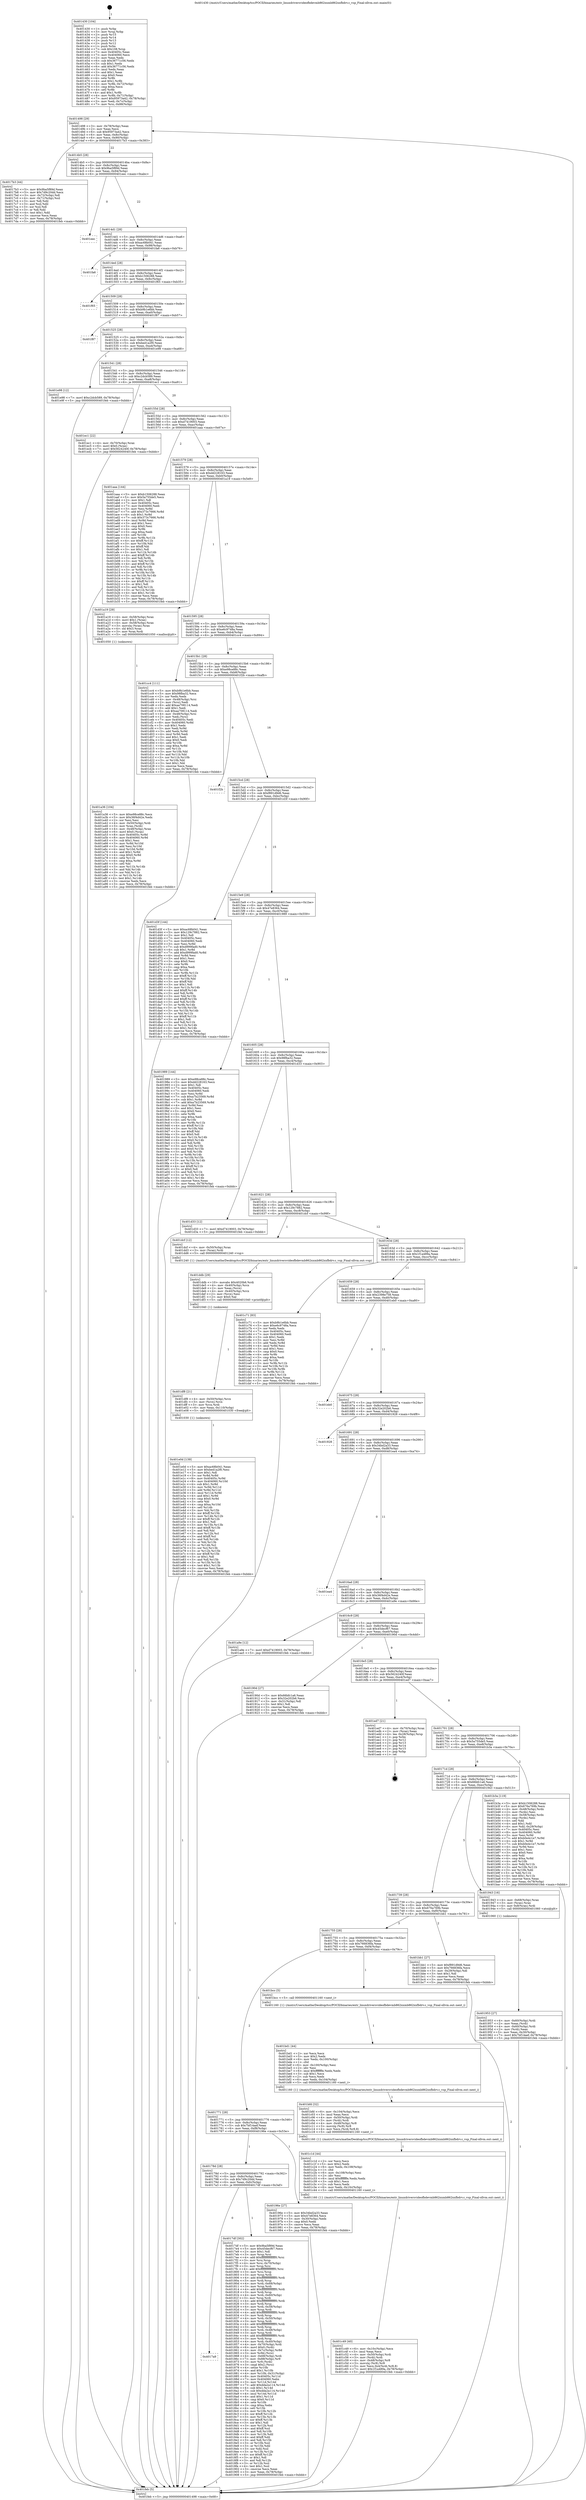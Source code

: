 digraph "0x401430" {
  label = "0x401430 (/mnt/c/Users/mathe/Desktop/tcc/POCII/binaries/extr_linuxdriversvideofbdevmb862xxmb862xxfbdrv.c_vsp_Final-ollvm.out::main(0))"
  labelloc = "t"
  node[shape=record]

  Entry [label="",width=0.3,height=0.3,shape=circle,fillcolor=black,style=filled]
  "0x401498" [label="{
     0x401498 [29]\l
     | [instrs]\l
     &nbsp;&nbsp;0x401498 \<+3\>: mov -0x78(%rbp),%eax\l
     &nbsp;&nbsp;0x40149b \<+2\>: mov %eax,%ecx\l
     &nbsp;&nbsp;0x40149d \<+6\>: sub $0x95973a42,%ecx\l
     &nbsp;&nbsp;0x4014a3 \<+6\>: mov %eax,-0x8c(%rbp)\l
     &nbsp;&nbsp;0x4014a9 \<+6\>: mov %ecx,-0x90(%rbp)\l
     &nbsp;&nbsp;0x4014af \<+6\>: je 00000000004017b3 \<main+0x383\>\l
  }"]
  "0x4017b3" [label="{
     0x4017b3 [44]\l
     | [instrs]\l
     &nbsp;&nbsp;0x4017b3 \<+5\>: mov $0x9ba5f89d,%eax\l
     &nbsp;&nbsp;0x4017b8 \<+5\>: mov $0x7d9c20dd,%ecx\l
     &nbsp;&nbsp;0x4017bd \<+3\>: mov -0x72(%rbp),%dl\l
     &nbsp;&nbsp;0x4017c0 \<+4\>: mov -0x71(%rbp),%sil\l
     &nbsp;&nbsp;0x4017c4 \<+3\>: mov %dl,%dil\l
     &nbsp;&nbsp;0x4017c7 \<+3\>: and %sil,%dil\l
     &nbsp;&nbsp;0x4017ca \<+3\>: xor %sil,%dl\l
     &nbsp;&nbsp;0x4017cd \<+3\>: or %dl,%dil\l
     &nbsp;&nbsp;0x4017d0 \<+4\>: test $0x1,%dil\l
     &nbsp;&nbsp;0x4017d4 \<+3\>: cmovne %ecx,%eax\l
     &nbsp;&nbsp;0x4017d7 \<+3\>: mov %eax,-0x78(%rbp)\l
     &nbsp;&nbsp;0x4017da \<+5\>: jmp 0000000000401feb \<main+0xbbb\>\l
  }"]
  "0x4014b5" [label="{
     0x4014b5 [28]\l
     | [instrs]\l
     &nbsp;&nbsp;0x4014b5 \<+5\>: jmp 00000000004014ba \<main+0x8a\>\l
     &nbsp;&nbsp;0x4014ba \<+6\>: mov -0x8c(%rbp),%eax\l
     &nbsp;&nbsp;0x4014c0 \<+5\>: sub $0x9ba5f89d,%eax\l
     &nbsp;&nbsp;0x4014c5 \<+6\>: mov %eax,-0x94(%rbp)\l
     &nbsp;&nbsp;0x4014cb \<+6\>: je 0000000000401eec \<main+0xabc\>\l
  }"]
  "0x401feb" [label="{
     0x401feb [5]\l
     | [instrs]\l
     &nbsp;&nbsp;0x401feb \<+5\>: jmp 0000000000401498 \<main+0x68\>\l
  }"]
  "0x401430" [label="{
     0x401430 [104]\l
     | [instrs]\l
     &nbsp;&nbsp;0x401430 \<+1\>: push %rbp\l
     &nbsp;&nbsp;0x401431 \<+3\>: mov %rsp,%rbp\l
     &nbsp;&nbsp;0x401434 \<+2\>: push %r15\l
     &nbsp;&nbsp;0x401436 \<+2\>: push %r14\l
     &nbsp;&nbsp;0x401438 \<+2\>: push %r13\l
     &nbsp;&nbsp;0x40143a \<+2\>: push %r12\l
     &nbsp;&nbsp;0x40143c \<+1\>: push %rbx\l
     &nbsp;&nbsp;0x40143d \<+7\>: sub $0x108,%rsp\l
     &nbsp;&nbsp;0x401444 \<+7\>: mov 0x40405c,%eax\l
     &nbsp;&nbsp;0x40144b \<+7\>: mov 0x404060,%ecx\l
     &nbsp;&nbsp;0x401452 \<+2\>: mov %eax,%edx\l
     &nbsp;&nbsp;0x401454 \<+6\>: sub $0x36771c56,%edx\l
     &nbsp;&nbsp;0x40145a \<+3\>: sub $0x1,%edx\l
     &nbsp;&nbsp;0x40145d \<+6\>: add $0x36771c56,%edx\l
     &nbsp;&nbsp;0x401463 \<+3\>: imul %edx,%eax\l
     &nbsp;&nbsp;0x401466 \<+3\>: and $0x1,%eax\l
     &nbsp;&nbsp;0x401469 \<+3\>: cmp $0x0,%eax\l
     &nbsp;&nbsp;0x40146c \<+4\>: sete %r8b\l
     &nbsp;&nbsp;0x401470 \<+4\>: and $0x1,%r8b\l
     &nbsp;&nbsp;0x401474 \<+4\>: mov %r8b,-0x72(%rbp)\l
     &nbsp;&nbsp;0x401478 \<+3\>: cmp $0xa,%ecx\l
     &nbsp;&nbsp;0x40147b \<+4\>: setl %r8b\l
     &nbsp;&nbsp;0x40147f \<+4\>: and $0x1,%r8b\l
     &nbsp;&nbsp;0x401483 \<+4\>: mov %r8b,-0x71(%rbp)\l
     &nbsp;&nbsp;0x401487 \<+7\>: movl $0x95973a42,-0x78(%rbp)\l
     &nbsp;&nbsp;0x40148e \<+3\>: mov %edi,-0x7c(%rbp)\l
     &nbsp;&nbsp;0x401491 \<+7\>: mov %rsi,-0x88(%rbp)\l
  }"]
  Exit [label="",width=0.3,height=0.3,shape=circle,fillcolor=black,style=filled,peripheries=2]
  "0x401eec" [label="{
     0x401eec\l
  }", style=dashed]
  "0x4014d1" [label="{
     0x4014d1 [28]\l
     | [instrs]\l
     &nbsp;&nbsp;0x4014d1 \<+5\>: jmp 00000000004014d6 \<main+0xa6\>\l
     &nbsp;&nbsp;0x4014d6 \<+6\>: mov -0x8c(%rbp),%eax\l
     &nbsp;&nbsp;0x4014dc \<+5\>: sub $0xac68b041,%eax\l
     &nbsp;&nbsp;0x4014e1 \<+6\>: mov %eax,-0x98(%rbp)\l
     &nbsp;&nbsp;0x4014e7 \<+6\>: je 0000000000401fa6 \<main+0xb76\>\l
  }"]
  "0x401e0d" [label="{
     0x401e0d [139]\l
     | [instrs]\l
     &nbsp;&nbsp;0x401e0d \<+5\>: mov $0xac68b041,%eax\l
     &nbsp;&nbsp;0x401e12 \<+5\>: mov $0xbed1a2f0,%esi\l
     &nbsp;&nbsp;0x401e17 \<+2\>: mov $0x1,%dl\l
     &nbsp;&nbsp;0x401e19 \<+3\>: xor %r8d,%r8d\l
     &nbsp;&nbsp;0x401e1c \<+8\>: mov 0x40405c,%r9d\l
     &nbsp;&nbsp;0x401e24 \<+8\>: mov 0x404060,%r10d\l
     &nbsp;&nbsp;0x401e2c \<+4\>: sub $0x1,%r8d\l
     &nbsp;&nbsp;0x401e30 \<+3\>: mov %r9d,%r11d\l
     &nbsp;&nbsp;0x401e33 \<+3\>: add %r8d,%r11d\l
     &nbsp;&nbsp;0x401e36 \<+4\>: imul %r11d,%r9d\l
     &nbsp;&nbsp;0x401e3a \<+4\>: and $0x1,%r9d\l
     &nbsp;&nbsp;0x401e3e \<+4\>: cmp $0x0,%r9d\l
     &nbsp;&nbsp;0x401e42 \<+3\>: sete %bl\l
     &nbsp;&nbsp;0x401e45 \<+4\>: cmp $0xa,%r10d\l
     &nbsp;&nbsp;0x401e49 \<+4\>: setl %r14b\l
     &nbsp;&nbsp;0x401e4d \<+3\>: mov %bl,%r15b\l
     &nbsp;&nbsp;0x401e50 \<+4\>: xor $0xff,%r15b\l
     &nbsp;&nbsp;0x401e54 \<+3\>: mov %r14b,%r12b\l
     &nbsp;&nbsp;0x401e57 \<+4\>: xor $0xff,%r12b\l
     &nbsp;&nbsp;0x401e5b \<+3\>: xor $0x1,%dl\l
     &nbsp;&nbsp;0x401e5e \<+3\>: mov %r15b,%r13b\l
     &nbsp;&nbsp;0x401e61 \<+4\>: and $0xff,%r13b\l
     &nbsp;&nbsp;0x401e65 \<+2\>: and %dl,%bl\l
     &nbsp;&nbsp;0x401e67 \<+3\>: mov %r12b,%cl\l
     &nbsp;&nbsp;0x401e6a \<+3\>: and $0xff,%cl\l
     &nbsp;&nbsp;0x401e6d \<+3\>: and %dl,%r14b\l
     &nbsp;&nbsp;0x401e70 \<+3\>: or %bl,%r13b\l
     &nbsp;&nbsp;0x401e73 \<+3\>: or %r14b,%cl\l
     &nbsp;&nbsp;0x401e76 \<+3\>: xor %cl,%r13b\l
     &nbsp;&nbsp;0x401e79 \<+3\>: or %r12b,%r15b\l
     &nbsp;&nbsp;0x401e7c \<+4\>: xor $0xff,%r15b\l
     &nbsp;&nbsp;0x401e80 \<+3\>: or $0x1,%dl\l
     &nbsp;&nbsp;0x401e83 \<+3\>: and %dl,%r15b\l
     &nbsp;&nbsp;0x401e86 \<+3\>: or %r15b,%r13b\l
     &nbsp;&nbsp;0x401e89 \<+4\>: test $0x1,%r13b\l
     &nbsp;&nbsp;0x401e8d \<+3\>: cmovne %esi,%eax\l
     &nbsp;&nbsp;0x401e90 \<+3\>: mov %eax,-0x78(%rbp)\l
     &nbsp;&nbsp;0x401e93 \<+5\>: jmp 0000000000401feb \<main+0xbbb\>\l
  }"]
  "0x401fa6" [label="{
     0x401fa6\l
  }", style=dashed]
  "0x4014ed" [label="{
     0x4014ed [28]\l
     | [instrs]\l
     &nbsp;&nbsp;0x4014ed \<+5\>: jmp 00000000004014f2 \<main+0xc2\>\l
     &nbsp;&nbsp;0x4014f2 \<+6\>: mov -0x8c(%rbp),%eax\l
     &nbsp;&nbsp;0x4014f8 \<+5\>: sub $0xb1506288,%eax\l
     &nbsp;&nbsp;0x4014fd \<+6\>: mov %eax,-0x9c(%rbp)\l
     &nbsp;&nbsp;0x401503 \<+6\>: je 0000000000401f65 \<main+0xb35\>\l
  }"]
  "0x401df8" [label="{
     0x401df8 [21]\l
     | [instrs]\l
     &nbsp;&nbsp;0x401df8 \<+4\>: mov -0x50(%rbp),%rcx\l
     &nbsp;&nbsp;0x401dfc \<+3\>: mov (%rcx),%rcx\l
     &nbsp;&nbsp;0x401dff \<+3\>: mov %rcx,%rdi\l
     &nbsp;&nbsp;0x401e02 \<+6\>: mov %eax,-0x110(%rbp)\l
     &nbsp;&nbsp;0x401e08 \<+5\>: call 0000000000401030 \<free@plt\>\l
     | [calls]\l
     &nbsp;&nbsp;0x401030 \{1\} (unknown)\l
  }"]
  "0x401f65" [label="{
     0x401f65\l
  }", style=dashed]
  "0x401509" [label="{
     0x401509 [28]\l
     | [instrs]\l
     &nbsp;&nbsp;0x401509 \<+5\>: jmp 000000000040150e \<main+0xde\>\l
     &nbsp;&nbsp;0x40150e \<+6\>: mov -0x8c(%rbp),%eax\l
     &nbsp;&nbsp;0x401514 \<+5\>: sub $0xb9b1e6bb,%eax\l
     &nbsp;&nbsp;0x401519 \<+6\>: mov %eax,-0xa0(%rbp)\l
     &nbsp;&nbsp;0x40151f \<+6\>: je 0000000000401f87 \<main+0xb57\>\l
  }"]
  "0x401ddb" [label="{
     0x401ddb [29]\l
     | [instrs]\l
     &nbsp;&nbsp;0x401ddb \<+10\>: movabs $0x4020b6,%rdi\l
     &nbsp;&nbsp;0x401de5 \<+4\>: mov -0x40(%rbp),%rcx\l
     &nbsp;&nbsp;0x401de9 \<+2\>: mov %eax,(%rcx)\l
     &nbsp;&nbsp;0x401deb \<+4\>: mov -0x40(%rbp),%rcx\l
     &nbsp;&nbsp;0x401def \<+2\>: mov (%rcx),%esi\l
     &nbsp;&nbsp;0x401df1 \<+2\>: mov $0x0,%al\l
     &nbsp;&nbsp;0x401df3 \<+5\>: call 0000000000401040 \<printf@plt\>\l
     | [calls]\l
     &nbsp;&nbsp;0x401040 \{1\} (unknown)\l
  }"]
  "0x401f87" [label="{
     0x401f87\l
  }", style=dashed]
  "0x401525" [label="{
     0x401525 [28]\l
     | [instrs]\l
     &nbsp;&nbsp;0x401525 \<+5\>: jmp 000000000040152a \<main+0xfa\>\l
     &nbsp;&nbsp;0x40152a \<+6\>: mov -0x8c(%rbp),%eax\l
     &nbsp;&nbsp;0x401530 \<+5\>: sub $0xbed1a2f0,%eax\l
     &nbsp;&nbsp;0x401535 \<+6\>: mov %eax,-0xa4(%rbp)\l
     &nbsp;&nbsp;0x40153b \<+6\>: je 0000000000401e98 \<main+0xa68\>\l
  }"]
  "0x401c49" [label="{
     0x401c49 [40]\l
     | [instrs]\l
     &nbsp;&nbsp;0x401c49 \<+6\>: mov -0x10c(%rbp),%ecx\l
     &nbsp;&nbsp;0x401c4f \<+3\>: imul %eax,%ecx\l
     &nbsp;&nbsp;0x401c52 \<+4\>: mov -0x50(%rbp),%rdi\l
     &nbsp;&nbsp;0x401c56 \<+3\>: mov (%rdi),%rdi\l
     &nbsp;&nbsp;0x401c59 \<+4\>: mov -0x48(%rbp),%r8\l
     &nbsp;&nbsp;0x401c5d \<+3\>: movslq (%r8),%r8\l
     &nbsp;&nbsp;0x401c60 \<+5\>: mov %ecx,0x4(%rdi,%r8,8)\l
     &nbsp;&nbsp;0x401c65 \<+7\>: movl $0x1f1a489a,-0x78(%rbp)\l
     &nbsp;&nbsp;0x401c6c \<+5\>: jmp 0000000000401feb \<main+0xbbb\>\l
  }"]
  "0x401e98" [label="{
     0x401e98 [12]\l
     | [instrs]\l
     &nbsp;&nbsp;0x401e98 \<+7\>: movl $0xc2dcb589,-0x78(%rbp)\l
     &nbsp;&nbsp;0x401e9f \<+5\>: jmp 0000000000401feb \<main+0xbbb\>\l
  }"]
  "0x401541" [label="{
     0x401541 [28]\l
     | [instrs]\l
     &nbsp;&nbsp;0x401541 \<+5\>: jmp 0000000000401546 \<main+0x116\>\l
     &nbsp;&nbsp;0x401546 \<+6\>: mov -0x8c(%rbp),%eax\l
     &nbsp;&nbsp;0x40154c \<+5\>: sub $0xc2dcb589,%eax\l
     &nbsp;&nbsp;0x401551 \<+6\>: mov %eax,-0xa8(%rbp)\l
     &nbsp;&nbsp;0x401557 \<+6\>: je 0000000000401ec1 \<main+0xa91\>\l
  }"]
  "0x401c1d" [label="{
     0x401c1d [44]\l
     | [instrs]\l
     &nbsp;&nbsp;0x401c1d \<+2\>: xor %ecx,%ecx\l
     &nbsp;&nbsp;0x401c1f \<+5\>: mov $0x2,%edx\l
     &nbsp;&nbsp;0x401c24 \<+6\>: mov %edx,-0x108(%rbp)\l
     &nbsp;&nbsp;0x401c2a \<+1\>: cltd\l
     &nbsp;&nbsp;0x401c2b \<+6\>: mov -0x108(%rbp),%esi\l
     &nbsp;&nbsp;0x401c31 \<+2\>: idiv %esi\l
     &nbsp;&nbsp;0x401c33 \<+6\>: imul $0xfffffffe,%edx,%edx\l
     &nbsp;&nbsp;0x401c39 \<+3\>: sub $0x1,%ecx\l
     &nbsp;&nbsp;0x401c3c \<+2\>: sub %ecx,%edx\l
     &nbsp;&nbsp;0x401c3e \<+6\>: mov %edx,-0x10c(%rbp)\l
     &nbsp;&nbsp;0x401c44 \<+5\>: call 0000000000401160 \<next_i\>\l
     | [calls]\l
     &nbsp;&nbsp;0x401160 \{1\} (/mnt/c/Users/mathe/Desktop/tcc/POCII/binaries/extr_linuxdriversvideofbdevmb862xxmb862xxfbdrv.c_vsp_Final-ollvm.out::next_i)\l
  }"]
  "0x401ec1" [label="{
     0x401ec1 [22]\l
     | [instrs]\l
     &nbsp;&nbsp;0x401ec1 \<+4\>: mov -0x70(%rbp),%rax\l
     &nbsp;&nbsp;0x401ec5 \<+6\>: movl $0x0,(%rax)\l
     &nbsp;&nbsp;0x401ecb \<+7\>: movl $0x5624240f,-0x78(%rbp)\l
     &nbsp;&nbsp;0x401ed2 \<+5\>: jmp 0000000000401feb \<main+0xbbb\>\l
  }"]
  "0x40155d" [label="{
     0x40155d [28]\l
     | [instrs]\l
     &nbsp;&nbsp;0x40155d \<+5\>: jmp 0000000000401562 \<main+0x132\>\l
     &nbsp;&nbsp;0x401562 \<+6\>: mov -0x8c(%rbp),%eax\l
     &nbsp;&nbsp;0x401568 \<+5\>: sub $0xd7419003,%eax\l
     &nbsp;&nbsp;0x40156d \<+6\>: mov %eax,-0xac(%rbp)\l
     &nbsp;&nbsp;0x401573 \<+6\>: je 0000000000401aaa \<main+0x67a\>\l
  }"]
  "0x401bfd" [label="{
     0x401bfd [32]\l
     | [instrs]\l
     &nbsp;&nbsp;0x401bfd \<+6\>: mov -0x104(%rbp),%ecx\l
     &nbsp;&nbsp;0x401c03 \<+3\>: imul %eax,%ecx\l
     &nbsp;&nbsp;0x401c06 \<+4\>: mov -0x50(%rbp),%rdi\l
     &nbsp;&nbsp;0x401c0a \<+3\>: mov (%rdi),%rdi\l
     &nbsp;&nbsp;0x401c0d \<+4\>: mov -0x48(%rbp),%r8\l
     &nbsp;&nbsp;0x401c11 \<+3\>: movslq (%r8),%r8\l
     &nbsp;&nbsp;0x401c14 \<+4\>: mov %ecx,(%rdi,%r8,8)\l
     &nbsp;&nbsp;0x401c18 \<+5\>: call 0000000000401160 \<next_i\>\l
     | [calls]\l
     &nbsp;&nbsp;0x401160 \{1\} (/mnt/c/Users/mathe/Desktop/tcc/POCII/binaries/extr_linuxdriversvideofbdevmb862xxmb862xxfbdrv.c_vsp_Final-ollvm.out::next_i)\l
  }"]
  "0x401aaa" [label="{
     0x401aaa [144]\l
     | [instrs]\l
     &nbsp;&nbsp;0x401aaa \<+5\>: mov $0xb1506288,%eax\l
     &nbsp;&nbsp;0x401aaf \<+5\>: mov $0x5a755de5,%ecx\l
     &nbsp;&nbsp;0x401ab4 \<+2\>: mov $0x1,%dl\l
     &nbsp;&nbsp;0x401ab6 \<+7\>: mov 0x40405c,%esi\l
     &nbsp;&nbsp;0x401abd \<+7\>: mov 0x404060,%edi\l
     &nbsp;&nbsp;0x401ac4 \<+3\>: mov %esi,%r8d\l
     &nbsp;&nbsp;0x401ac7 \<+7\>: add $0x373c7666,%r8d\l
     &nbsp;&nbsp;0x401ace \<+4\>: sub $0x1,%r8d\l
     &nbsp;&nbsp;0x401ad2 \<+7\>: sub $0x373c7666,%r8d\l
     &nbsp;&nbsp;0x401ad9 \<+4\>: imul %r8d,%esi\l
     &nbsp;&nbsp;0x401add \<+3\>: and $0x1,%esi\l
     &nbsp;&nbsp;0x401ae0 \<+3\>: cmp $0x0,%esi\l
     &nbsp;&nbsp;0x401ae3 \<+4\>: sete %r9b\l
     &nbsp;&nbsp;0x401ae7 \<+3\>: cmp $0xa,%edi\l
     &nbsp;&nbsp;0x401aea \<+4\>: setl %r10b\l
     &nbsp;&nbsp;0x401aee \<+3\>: mov %r9b,%r11b\l
     &nbsp;&nbsp;0x401af1 \<+4\>: xor $0xff,%r11b\l
     &nbsp;&nbsp;0x401af5 \<+3\>: mov %r10b,%bl\l
     &nbsp;&nbsp;0x401af8 \<+3\>: xor $0xff,%bl\l
     &nbsp;&nbsp;0x401afb \<+3\>: xor $0x1,%dl\l
     &nbsp;&nbsp;0x401afe \<+3\>: mov %r11b,%r14b\l
     &nbsp;&nbsp;0x401b01 \<+4\>: and $0xff,%r14b\l
     &nbsp;&nbsp;0x401b05 \<+3\>: and %dl,%r9b\l
     &nbsp;&nbsp;0x401b08 \<+3\>: mov %bl,%r15b\l
     &nbsp;&nbsp;0x401b0b \<+4\>: and $0xff,%r15b\l
     &nbsp;&nbsp;0x401b0f \<+3\>: and %dl,%r10b\l
     &nbsp;&nbsp;0x401b12 \<+3\>: or %r9b,%r14b\l
     &nbsp;&nbsp;0x401b15 \<+3\>: or %r10b,%r15b\l
     &nbsp;&nbsp;0x401b18 \<+3\>: xor %r15b,%r14b\l
     &nbsp;&nbsp;0x401b1b \<+3\>: or %bl,%r11b\l
     &nbsp;&nbsp;0x401b1e \<+4\>: xor $0xff,%r11b\l
     &nbsp;&nbsp;0x401b22 \<+3\>: or $0x1,%dl\l
     &nbsp;&nbsp;0x401b25 \<+3\>: and %dl,%r11b\l
     &nbsp;&nbsp;0x401b28 \<+3\>: or %r11b,%r14b\l
     &nbsp;&nbsp;0x401b2b \<+4\>: test $0x1,%r14b\l
     &nbsp;&nbsp;0x401b2f \<+3\>: cmovne %ecx,%eax\l
     &nbsp;&nbsp;0x401b32 \<+3\>: mov %eax,-0x78(%rbp)\l
     &nbsp;&nbsp;0x401b35 \<+5\>: jmp 0000000000401feb \<main+0xbbb\>\l
  }"]
  "0x401579" [label="{
     0x401579 [28]\l
     | [instrs]\l
     &nbsp;&nbsp;0x401579 \<+5\>: jmp 000000000040157e \<main+0x14e\>\l
     &nbsp;&nbsp;0x40157e \<+6\>: mov -0x8c(%rbp),%eax\l
     &nbsp;&nbsp;0x401584 \<+5\>: sub $0xdd228163,%eax\l
     &nbsp;&nbsp;0x401589 \<+6\>: mov %eax,-0xb0(%rbp)\l
     &nbsp;&nbsp;0x40158f \<+6\>: je 0000000000401a19 \<main+0x5e9\>\l
  }"]
  "0x401bd1" [label="{
     0x401bd1 [44]\l
     | [instrs]\l
     &nbsp;&nbsp;0x401bd1 \<+2\>: xor %ecx,%ecx\l
     &nbsp;&nbsp;0x401bd3 \<+5\>: mov $0x2,%edx\l
     &nbsp;&nbsp;0x401bd8 \<+6\>: mov %edx,-0x100(%rbp)\l
     &nbsp;&nbsp;0x401bde \<+1\>: cltd\l
     &nbsp;&nbsp;0x401bdf \<+6\>: mov -0x100(%rbp),%esi\l
     &nbsp;&nbsp;0x401be5 \<+2\>: idiv %esi\l
     &nbsp;&nbsp;0x401be7 \<+6\>: imul $0xfffffffe,%edx,%edx\l
     &nbsp;&nbsp;0x401bed \<+3\>: sub $0x1,%ecx\l
     &nbsp;&nbsp;0x401bf0 \<+2\>: sub %ecx,%edx\l
     &nbsp;&nbsp;0x401bf2 \<+6\>: mov %edx,-0x104(%rbp)\l
     &nbsp;&nbsp;0x401bf8 \<+5\>: call 0000000000401160 \<next_i\>\l
     | [calls]\l
     &nbsp;&nbsp;0x401160 \{1\} (/mnt/c/Users/mathe/Desktop/tcc/POCII/binaries/extr_linuxdriversvideofbdevmb862xxmb862xxfbdrv.c_vsp_Final-ollvm.out::next_i)\l
  }"]
  "0x401a19" [label="{
     0x401a19 [29]\l
     | [instrs]\l
     &nbsp;&nbsp;0x401a19 \<+4\>: mov -0x58(%rbp),%rax\l
     &nbsp;&nbsp;0x401a1d \<+6\>: movl $0x1,(%rax)\l
     &nbsp;&nbsp;0x401a23 \<+4\>: mov -0x58(%rbp),%rax\l
     &nbsp;&nbsp;0x401a27 \<+3\>: movslq (%rax),%rax\l
     &nbsp;&nbsp;0x401a2a \<+4\>: shl $0x3,%rax\l
     &nbsp;&nbsp;0x401a2e \<+3\>: mov %rax,%rdi\l
     &nbsp;&nbsp;0x401a31 \<+5\>: call 0000000000401050 \<malloc@plt\>\l
     | [calls]\l
     &nbsp;&nbsp;0x401050 \{1\} (unknown)\l
  }"]
  "0x401595" [label="{
     0x401595 [28]\l
     | [instrs]\l
     &nbsp;&nbsp;0x401595 \<+5\>: jmp 000000000040159a \<main+0x16a\>\l
     &nbsp;&nbsp;0x40159a \<+6\>: mov -0x8c(%rbp),%eax\l
     &nbsp;&nbsp;0x4015a0 \<+5\>: sub $0xe6c9748a,%eax\l
     &nbsp;&nbsp;0x4015a5 \<+6\>: mov %eax,-0xb4(%rbp)\l
     &nbsp;&nbsp;0x4015ab \<+6\>: je 0000000000401cc4 \<main+0x894\>\l
  }"]
  "0x401a36" [label="{
     0x401a36 [104]\l
     | [instrs]\l
     &nbsp;&nbsp;0x401a36 \<+5\>: mov $0xe98ce88c,%ecx\l
     &nbsp;&nbsp;0x401a3b \<+5\>: mov $0x36f4d42e,%edx\l
     &nbsp;&nbsp;0x401a40 \<+2\>: xor %esi,%esi\l
     &nbsp;&nbsp;0x401a42 \<+4\>: mov -0x50(%rbp),%rdi\l
     &nbsp;&nbsp;0x401a46 \<+3\>: mov %rax,(%rdi)\l
     &nbsp;&nbsp;0x401a49 \<+4\>: mov -0x48(%rbp),%rax\l
     &nbsp;&nbsp;0x401a4d \<+6\>: movl $0x0,(%rax)\l
     &nbsp;&nbsp;0x401a53 \<+8\>: mov 0x40405c,%r8d\l
     &nbsp;&nbsp;0x401a5b \<+8\>: mov 0x404060,%r9d\l
     &nbsp;&nbsp;0x401a63 \<+3\>: sub $0x1,%esi\l
     &nbsp;&nbsp;0x401a66 \<+3\>: mov %r8d,%r10d\l
     &nbsp;&nbsp;0x401a69 \<+3\>: add %esi,%r10d\l
     &nbsp;&nbsp;0x401a6c \<+4\>: imul %r10d,%r8d\l
     &nbsp;&nbsp;0x401a70 \<+4\>: and $0x1,%r8d\l
     &nbsp;&nbsp;0x401a74 \<+4\>: cmp $0x0,%r8d\l
     &nbsp;&nbsp;0x401a78 \<+4\>: sete %r11b\l
     &nbsp;&nbsp;0x401a7c \<+4\>: cmp $0xa,%r9d\l
     &nbsp;&nbsp;0x401a80 \<+3\>: setl %bl\l
     &nbsp;&nbsp;0x401a83 \<+3\>: mov %r11b,%r14b\l
     &nbsp;&nbsp;0x401a86 \<+3\>: and %bl,%r14b\l
     &nbsp;&nbsp;0x401a89 \<+3\>: xor %bl,%r11b\l
     &nbsp;&nbsp;0x401a8c \<+3\>: or %r11b,%r14b\l
     &nbsp;&nbsp;0x401a8f \<+4\>: test $0x1,%r14b\l
     &nbsp;&nbsp;0x401a93 \<+3\>: cmovne %edx,%ecx\l
     &nbsp;&nbsp;0x401a96 \<+3\>: mov %ecx,-0x78(%rbp)\l
     &nbsp;&nbsp;0x401a99 \<+5\>: jmp 0000000000401feb \<main+0xbbb\>\l
  }"]
  "0x401cc4" [label="{
     0x401cc4 [111]\l
     | [instrs]\l
     &nbsp;&nbsp;0x401cc4 \<+5\>: mov $0xb9b1e6bb,%eax\l
     &nbsp;&nbsp;0x401cc9 \<+5\>: mov $0x98fba32,%ecx\l
     &nbsp;&nbsp;0x401cce \<+2\>: xor %edx,%edx\l
     &nbsp;&nbsp;0x401cd0 \<+4\>: mov -0x48(%rbp),%rsi\l
     &nbsp;&nbsp;0x401cd4 \<+2\>: mov (%rsi),%edi\l
     &nbsp;&nbsp;0x401cd6 \<+6\>: add $0xaa708114,%edi\l
     &nbsp;&nbsp;0x401cdc \<+3\>: add $0x1,%edi\l
     &nbsp;&nbsp;0x401cdf \<+6\>: sub $0xaa708114,%edi\l
     &nbsp;&nbsp;0x401ce5 \<+4\>: mov -0x48(%rbp),%rsi\l
     &nbsp;&nbsp;0x401ce9 \<+2\>: mov %edi,(%rsi)\l
     &nbsp;&nbsp;0x401ceb \<+7\>: mov 0x40405c,%edi\l
     &nbsp;&nbsp;0x401cf2 \<+8\>: mov 0x404060,%r8d\l
     &nbsp;&nbsp;0x401cfa \<+3\>: sub $0x1,%edx\l
     &nbsp;&nbsp;0x401cfd \<+3\>: mov %edi,%r9d\l
     &nbsp;&nbsp;0x401d00 \<+3\>: add %edx,%r9d\l
     &nbsp;&nbsp;0x401d03 \<+4\>: imul %r9d,%edi\l
     &nbsp;&nbsp;0x401d07 \<+3\>: and $0x1,%edi\l
     &nbsp;&nbsp;0x401d0a \<+3\>: cmp $0x0,%edi\l
     &nbsp;&nbsp;0x401d0d \<+4\>: sete %r10b\l
     &nbsp;&nbsp;0x401d11 \<+4\>: cmp $0xa,%r8d\l
     &nbsp;&nbsp;0x401d15 \<+4\>: setl %r11b\l
     &nbsp;&nbsp;0x401d19 \<+3\>: mov %r10b,%bl\l
     &nbsp;&nbsp;0x401d1c \<+3\>: and %r11b,%bl\l
     &nbsp;&nbsp;0x401d1f \<+3\>: xor %r11b,%r10b\l
     &nbsp;&nbsp;0x401d22 \<+3\>: or %r10b,%bl\l
     &nbsp;&nbsp;0x401d25 \<+3\>: test $0x1,%bl\l
     &nbsp;&nbsp;0x401d28 \<+3\>: cmovne %ecx,%eax\l
     &nbsp;&nbsp;0x401d2b \<+3\>: mov %eax,-0x78(%rbp)\l
     &nbsp;&nbsp;0x401d2e \<+5\>: jmp 0000000000401feb \<main+0xbbb\>\l
  }"]
  "0x4015b1" [label="{
     0x4015b1 [28]\l
     | [instrs]\l
     &nbsp;&nbsp;0x4015b1 \<+5\>: jmp 00000000004015b6 \<main+0x186\>\l
     &nbsp;&nbsp;0x4015b6 \<+6\>: mov -0x8c(%rbp),%eax\l
     &nbsp;&nbsp;0x4015bc \<+5\>: sub $0xe98ce88c,%eax\l
     &nbsp;&nbsp;0x4015c1 \<+6\>: mov %eax,-0xb8(%rbp)\l
     &nbsp;&nbsp;0x4015c7 \<+6\>: je 0000000000401f2b \<main+0xafb\>\l
  }"]
  "0x401953" [label="{
     0x401953 [27]\l
     | [instrs]\l
     &nbsp;&nbsp;0x401953 \<+4\>: mov -0x60(%rbp),%rdi\l
     &nbsp;&nbsp;0x401957 \<+2\>: mov %eax,(%rdi)\l
     &nbsp;&nbsp;0x401959 \<+4\>: mov -0x60(%rbp),%rdi\l
     &nbsp;&nbsp;0x40195d \<+2\>: mov (%rdi),%eax\l
     &nbsp;&nbsp;0x40195f \<+3\>: mov %eax,-0x30(%rbp)\l
     &nbsp;&nbsp;0x401962 \<+7\>: movl $0x7bf14aef,-0x78(%rbp)\l
     &nbsp;&nbsp;0x401969 \<+5\>: jmp 0000000000401feb \<main+0xbbb\>\l
  }"]
  "0x401f2b" [label="{
     0x401f2b\l
  }", style=dashed]
  "0x4015cd" [label="{
     0x4015cd [28]\l
     | [instrs]\l
     &nbsp;&nbsp;0x4015cd \<+5\>: jmp 00000000004015d2 \<main+0x1a2\>\l
     &nbsp;&nbsp;0x4015d2 \<+6\>: mov -0x8c(%rbp),%eax\l
     &nbsp;&nbsp;0x4015d8 \<+5\>: sub $0xf891d9d6,%eax\l
     &nbsp;&nbsp;0x4015dd \<+6\>: mov %eax,-0xbc(%rbp)\l
     &nbsp;&nbsp;0x4015e3 \<+6\>: je 0000000000401d3f \<main+0x90f\>\l
  }"]
  "0x4017a9" [label="{
     0x4017a9\l
  }", style=dashed]
  "0x401d3f" [label="{
     0x401d3f [144]\l
     | [instrs]\l
     &nbsp;&nbsp;0x401d3f \<+5\>: mov $0xac68b041,%eax\l
     &nbsp;&nbsp;0x401d44 \<+5\>: mov $0x129c7882,%ecx\l
     &nbsp;&nbsp;0x401d49 \<+2\>: mov $0x1,%dl\l
     &nbsp;&nbsp;0x401d4b \<+7\>: mov 0x40405c,%esi\l
     &nbsp;&nbsp;0x401d52 \<+7\>: mov 0x404060,%edi\l
     &nbsp;&nbsp;0x401d59 \<+3\>: mov %esi,%r8d\l
     &nbsp;&nbsp;0x401d5c \<+7\>: sub $0xd999fad0,%r8d\l
     &nbsp;&nbsp;0x401d63 \<+4\>: sub $0x1,%r8d\l
     &nbsp;&nbsp;0x401d67 \<+7\>: add $0xd999fad0,%r8d\l
     &nbsp;&nbsp;0x401d6e \<+4\>: imul %r8d,%esi\l
     &nbsp;&nbsp;0x401d72 \<+3\>: and $0x1,%esi\l
     &nbsp;&nbsp;0x401d75 \<+3\>: cmp $0x0,%esi\l
     &nbsp;&nbsp;0x401d78 \<+4\>: sete %r9b\l
     &nbsp;&nbsp;0x401d7c \<+3\>: cmp $0xa,%edi\l
     &nbsp;&nbsp;0x401d7f \<+4\>: setl %r10b\l
     &nbsp;&nbsp;0x401d83 \<+3\>: mov %r9b,%r11b\l
     &nbsp;&nbsp;0x401d86 \<+4\>: xor $0xff,%r11b\l
     &nbsp;&nbsp;0x401d8a \<+3\>: mov %r10b,%bl\l
     &nbsp;&nbsp;0x401d8d \<+3\>: xor $0xff,%bl\l
     &nbsp;&nbsp;0x401d90 \<+3\>: xor $0x1,%dl\l
     &nbsp;&nbsp;0x401d93 \<+3\>: mov %r11b,%r14b\l
     &nbsp;&nbsp;0x401d96 \<+4\>: and $0xff,%r14b\l
     &nbsp;&nbsp;0x401d9a \<+3\>: and %dl,%r9b\l
     &nbsp;&nbsp;0x401d9d \<+3\>: mov %bl,%r15b\l
     &nbsp;&nbsp;0x401da0 \<+4\>: and $0xff,%r15b\l
     &nbsp;&nbsp;0x401da4 \<+3\>: and %dl,%r10b\l
     &nbsp;&nbsp;0x401da7 \<+3\>: or %r9b,%r14b\l
     &nbsp;&nbsp;0x401daa \<+3\>: or %r10b,%r15b\l
     &nbsp;&nbsp;0x401dad \<+3\>: xor %r15b,%r14b\l
     &nbsp;&nbsp;0x401db0 \<+3\>: or %bl,%r11b\l
     &nbsp;&nbsp;0x401db3 \<+4\>: xor $0xff,%r11b\l
     &nbsp;&nbsp;0x401db7 \<+3\>: or $0x1,%dl\l
     &nbsp;&nbsp;0x401dba \<+3\>: and %dl,%r11b\l
     &nbsp;&nbsp;0x401dbd \<+3\>: or %r11b,%r14b\l
     &nbsp;&nbsp;0x401dc0 \<+4\>: test $0x1,%r14b\l
     &nbsp;&nbsp;0x401dc4 \<+3\>: cmovne %ecx,%eax\l
     &nbsp;&nbsp;0x401dc7 \<+3\>: mov %eax,-0x78(%rbp)\l
     &nbsp;&nbsp;0x401dca \<+5\>: jmp 0000000000401feb \<main+0xbbb\>\l
  }"]
  "0x4015e9" [label="{
     0x4015e9 [28]\l
     | [instrs]\l
     &nbsp;&nbsp;0x4015e9 \<+5\>: jmp 00000000004015ee \<main+0x1be\>\l
     &nbsp;&nbsp;0x4015ee \<+6\>: mov -0x8c(%rbp),%eax\l
     &nbsp;&nbsp;0x4015f4 \<+5\>: sub $0x47e8364,%eax\l
     &nbsp;&nbsp;0x4015f9 \<+6\>: mov %eax,-0xc0(%rbp)\l
     &nbsp;&nbsp;0x4015ff \<+6\>: je 0000000000401989 \<main+0x559\>\l
  }"]
  "0x4017df" [label="{
     0x4017df [302]\l
     | [instrs]\l
     &nbsp;&nbsp;0x4017df \<+5\>: mov $0x9ba5f89d,%eax\l
     &nbsp;&nbsp;0x4017e4 \<+5\>: mov $0x45decf67,%ecx\l
     &nbsp;&nbsp;0x4017e9 \<+2\>: mov $0x1,%dl\l
     &nbsp;&nbsp;0x4017eb \<+3\>: mov %rsp,%rsi\l
     &nbsp;&nbsp;0x4017ee \<+4\>: add $0xfffffffffffffff0,%rsi\l
     &nbsp;&nbsp;0x4017f2 \<+3\>: mov %rsi,%rsp\l
     &nbsp;&nbsp;0x4017f5 \<+4\>: mov %rsi,-0x70(%rbp)\l
     &nbsp;&nbsp;0x4017f9 \<+3\>: mov %rsp,%rsi\l
     &nbsp;&nbsp;0x4017fc \<+4\>: add $0xfffffffffffffff0,%rsi\l
     &nbsp;&nbsp;0x401800 \<+3\>: mov %rsi,%rsp\l
     &nbsp;&nbsp;0x401803 \<+3\>: mov %rsp,%rdi\l
     &nbsp;&nbsp;0x401806 \<+4\>: add $0xfffffffffffffff0,%rdi\l
     &nbsp;&nbsp;0x40180a \<+3\>: mov %rdi,%rsp\l
     &nbsp;&nbsp;0x40180d \<+4\>: mov %rdi,-0x68(%rbp)\l
     &nbsp;&nbsp;0x401811 \<+3\>: mov %rsp,%rdi\l
     &nbsp;&nbsp;0x401814 \<+4\>: add $0xfffffffffffffff0,%rdi\l
     &nbsp;&nbsp;0x401818 \<+3\>: mov %rdi,%rsp\l
     &nbsp;&nbsp;0x40181b \<+4\>: mov %rdi,-0x60(%rbp)\l
     &nbsp;&nbsp;0x40181f \<+3\>: mov %rsp,%rdi\l
     &nbsp;&nbsp;0x401822 \<+4\>: add $0xfffffffffffffff0,%rdi\l
     &nbsp;&nbsp;0x401826 \<+3\>: mov %rdi,%rsp\l
     &nbsp;&nbsp;0x401829 \<+4\>: mov %rdi,-0x58(%rbp)\l
     &nbsp;&nbsp;0x40182d \<+3\>: mov %rsp,%rdi\l
     &nbsp;&nbsp;0x401830 \<+4\>: add $0xfffffffffffffff0,%rdi\l
     &nbsp;&nbsp;0x401834 \<+3\>: mov %rdi,%rsp\l
     &nbsp;&nbsp;0x401837 \<+4\>: mov %rdi,-0x50(%rbp)\l
     &nbsp;&nbsp;0x40183b \<+3\>: mov %rsp,%rdi\l
     &nbsp;&nbsp;0x40183e \<+4\>: add $0xfffffffffffffff0,%rdi\l
     &nbsp;&nbsp;0x401842 \<+3\>: mov %rdi,%rsp\l
     &nbsp;&nbsp;0x401845 \<+4\>: mov %rdi,-0x48(%rbp)\l
     &nbsp;&nbsp;0x401849 \<+3\>: mov %rsp,%rdi\l
     &nbsp;&nbsp;0x40184c \<+4\>: add $0xfffffffffffffff0,%rdi\l
     &nbsp;&nbsp;0x401850 \<+3\>: mov %rdi,%rsp\l
     &nbsp;&nbsp;0x401853 \<+4\>: mov %rdi,-0x40(%rbp)\l
     &nbsp;&nbsp;0x401857 \<+4\>: mov -0x70(%rbp),%rdi\l
     &nbsp;&nbsp;0x40185b \<+6\>: movl $0x0,(%rdi)\l
     &nbsp;&nbsp;0x401861 \<+4\>: mov -0x7c(%rbp),%r8d\l
     &nbsp;&nbsp;0x401865 \<+3\>: mov %r8d,(%rsi)\l
     &nbsp;&nbsp;0x401868 \<+4\>: mov -0x68(%rbp),%rdi\l
     &nbsp;&nbsp;0x40186c \<+7\>: mov -0x88(%rbp),%r9\l
     &nbsp;&nbsp;0x401873 \<+3\>: mov %r9,(%rdi)\l
     &nbsp;&nbsp;0x401876 \<+3\>: cmpl $0x2,(%rsi)\l
     &nbsp;&nbsp;0x401879 \<+4\>: setne %r10b\l
     &nbsp;&nbsp;0x40187d \<+4\>: and $0x1,%r10b\l
     &nbsp;&nbsp;0x401881 \<+4\>: mov %r10b,-0x31(%rbp)\l
     &nbsp;&nbsp;0x401885 \<+8\>: mov 0x40405c,%r11d\l
     &nbsp;&nbsp;0x40188d \<+7\>: mov 0x404060,%ebx\l
     &nbsp;&nbsp;0x401894 \<+3\>: mov %r11d,%r14d\l
     &nbsp;&nbsp;0x401897 \<+7\>: add $0xdda2a114,%r14d\l
     &nbsp;&nbsp;0x40189e \<+4\>: sub $0x1,%r14d\l
     &nbsp;&nbsp;0x4018a2 \<+7\>: sub $0xdda2a114,%r14d\l
     &nbsp;&nbsp;0x4018a9 \<+4\>: imul %r14d,%r11d\l
     &nbsp;&nbsp;0x4018ad \<+4\>: and $0x1,%r11d\l
     &nbsp;&nbsp;0x4018b1 \<+4\>: cmp $0x0,%r11d\l
     &nbsp;&nbsp;0x4018b5 \<+4\>: sete %r10b\l
     &nbsp;&nbsp;0x4018b9 \<+3\>: cmp $0xa,%ebx\l
     &nbsp;&nbsp;0x4018bc \<+4\>: setl %r15b\l
     &nbsp;&nbsp;0x4018c0 \<+3\>: mov %r10b,%r12b\l
     &nbsp;&nbsp;0x4018c3 \<+4\>: xor $0xff,%r12b\l
     &nbsp;&nbsp;0x4018c7 \<+3\>: mov %r15b,%r13b\l
     &nbsp;&nbsp;0x4018ca \<+4\>: xor $0xff,%r13b\l
     &nbsp;&nbsp;0x4018ce \<+3\>: xor $0x1,%dl\l
     &nbsp;&nbsp;0x4018d1 \<+3\>: mov %r12b,%sil\l
     &nbsp;&nbsp;0x4018d4 \<+4\>: and $0xff,%sil\l
     &nbsp;&nbsp;0x4018d8 \<+3\>: and %dl,%r10b\l
     &nbsp;&nbsp;0x4018db \<+3\>: mov %r13b,%dil\l
     &nbsp;&nbsp;0x4018de \<+4\>: and $0xff,%dil\l
     &nbsp;&nbsp;0x4018e2 \<+3\>: and %dl,%r15b\l
     &nbsp;&nbsp;0x4018e5 \<+3\>: or %r10b,%sil\l
     &nbsp;&nbsp;0x4018e8 \<+3\>: or %r15b,%dil\l
     &nbsp;&nbsp;0x4018eb \<+3\>: xor %dil,%sil\l
     &nbsp;&nbsp;0x4018ee \<+3\>: or %r13b,%r12b\l
     &nbsp;&nbsp;0x4018f1 \<+4\>: xor $0xff,%r12b\l
     &nbsp;&nbsp;0x4018f5 \<+3\>: or $0x1,%dl\l
     &nbsp;&nbsp;0x4018f8 \<+3\>: and %dl,%r12b\l
     &nbsp;&nbsp;0x4018fb \<+3\>: or %r12b,%sil\l
     &nbsp;&nbsp;0x4018fe \<+4\>: test $0x1,%sil\l
     &nbsp;&nbsp;0x401902 \<+3\>: cmovne %ecx,%eax\l
     &nbsp;&nbsp;0x401905 \<+3\>: mov %eax,-0x78(%rbp)\l
     &nbsp;&nbsp;0x401908 \<+5\>: jmp 0000000000401feb \<main+0xbbb\>\l
  }"]
  "0x401989" [label="{
     0x401989 [144]\l
     | [instrs]\l
     &nbsp;&nbsp;0x401989 \<+5\>: mov $0xe98ce88c,%eax\l
     &nbsp;&nbsp;0x40198e \<+5\>: mov $0xdd228163,%ecx\l
     &nbsp;&nbsp;0x401993 \<+2\>: mov $0x1,%dl\l
     &nbsp;&nbsp;0x401995 \<+7\>: mov 0x40405c,%esi\l
     &nbsp;&nbsp;0x40199c \<+7\>: mov 0x404060,%edi\l
     &nbsp;&nbsp;0x4019a3 \<+3\>: mov %esi,%r8d\l
     &nbsp;&nbsp;0x4019a6 \<+7\>: sub $0xa7b23569,%r8d\l
     &nbsp;&nbsp;0x4019ad \<+4\>: sub $0x1,%r8d\l
     &nbsp;&nbsp;0x4019b1 \<+7\>: add $0xa7b23569,%r8d\l
     &nbsp;&nbsp;0x4019b8 \<+4\>: imul %r8d,%esi\l
     &nbsp;&nbsp;0x4019bc \<+3\>: and $0x1,%esi\l
     &nbsp;&nbsp;0x4019bf \<+3\>: cmp $0x0,%esi\l
     &nbsp;&nbsp;0x4019c2 \<+4\>: sete %r9b\l
     &nbsp;&nbsp;0x4019c6 \<+3\>: cmp $0xa,%edi\l
     &nbsp;&nbsp;0x4019c9 \<+4\>: setl %r10b\l
     &nbsp;&nbsp;0x4019cd \<+3\>: mov %r9b,%r11b\l
     &nbsp;&nbsp;0x4019d0 \<+4\>: xor $0xff,%r11b\l
     &nbsp;&nbsp;0x4019d4 \<+3\>: mov %r10b,%bl\l
     &nbsp;&nbsp;0x4019d7 \<+3\>: xor $0xff,%bl\l
     &nbsp;&nbsp;0x4019da \<+3\>: xor $0x0,%dl\l
     &nbsp;&nbsp;0x4019dd \<+3\>: mov %r11b,%r14b\l
     &nbsp;&nbsp;0x4019e0 \<+4\>: and $0x0,%r14b\l
     &nbsp;&nbsp;0x4019e4 \<+3\>: and %dl,%r9b\l
     &nbsp;&nbsp;0x4019e7 \<+3\>: mov %bl,%r15b\l
     &nbsp;&nbsp;0x4019ea \<+4\>: and $0x0,%r15b\l
     &nbsp;&nbsp;0x4019ee \<+3\>: and %dl,%r10b\l
     &nbsp;&nbsp;0x4019f1 \<+3\>: or %r9b,%r14b\l
     &nbsp;&nbsp;0x4019f4 \<+3\>: or %r10b,%r15b\l
     &nbsp;&nbsp;0x4019f7 \<+3\>: xor %r15b,%r14b\l
     &nbsp;&nbsp;0x4019fa \<+3\>: or %bl,%r11b\l
     &nbsp;&nbsp;0x4019fd \<+4\>: xor $0xff,%r11b\l
     &nbsp;&nbsp;0x401a01 \<+3\>: or $0x0,%dl\l
     &nbsp;&nbsp;0x401a04 \<+3\>: and %dl,%r11b\l
     &nbsp;&nbsp;0x401a07 \<+3\>: or %r11b,%r14b\l
     &nbsp;&nbsp;0x401a0a \<+4\>: test $0x1,%r14b\l
     &nbsp;&nbsp;0x401a0e \<+3\>: cmovne %ecx,%eax\l
     &nbsp;&nbsp;0x401a11 \<+3\>: mov %eax,-0x78(%rbp)\l
     &nbsp;&nbsp;0x401a14 \<+5\>: jmp 0000000000401feb \<main+0xbbb\>\l
  }"]
  "0x401605" [label="{
     0x401605 [28]\l
     | [instrs]\l
     &nbsp;&nbsp;0x401605 \<+5\>: jmp 000000000040160a \<main+0x1da\>\l
     &nbsp;&nbsp;0x40160a \<+6\>: mov -0x8c(%rbp),%eax\l
     &nbsp;&nbsp;0x401610 \<+5\>: sub $0x98fba32,%eax\l
     &nbsp;&nbsp;0x401615 \<+6\>: mov %eax,-0xc4(%rbp)\l
     &nbsp;&nbsp;0x40161b \<+6\>: je 0000000000401d33 \<main+0x903\>\l
  }"]
  "0x40178d" [label="{
     0x40178d [28]\l
     | [instrs]\l
     &nbsp;&nbsp;0x40178d \<+5\>: jmp 0000000000401792 \<main+0x362\>\l
     &nbsp;&nbsp;0x401792 \<+6\>: mov -0x8c(%rbp),%eax\l
     &nbsp;&nbsp;0x401798 \<+5\>: sub $0x7d9c20dd,%eax\l
     &nbsp;&nbsp;0x40179d \<+6\>: mov %eax,-0xfc(%rbp)\l
     &nbsp;&nbsp;0x4017a3 \<+6\>: je 00000000004017df \<main+0x3af\>\l
  }"]
  "0x401d33" [label="{
     0x401d33 [12]\l
     | [instrs]\l
     &nbsp;&nbsp;0x401d33 \<+7\>: movl $0xd7419003,-0x78(%rbp)\l
     &nbsp;&nbsp;0x401d3a \<+5\>: jmp 0000000000401feb \<main+0xbbb\>\l
  }"]
  "0x401621" [label="{
     0x401621 [28]\l
     | [instrs]\l
     &nbsp;&nbsp;0x401621 \<+5\>: jmp 0000000000401626 \<main+0x1f6\>\l
     &nbsp;&nbsp;0x401626 \<+6\>: mov -0x8c(%rbp),%eax\l
     &nbsp;&nbsp;0x40162c \<+5\>: sub $0x129c7882,%eax\l
     &nbsp;&nbsp;0x401631 \<+6\>: mov %eax,-0xc8(%rbp)\l
     &nbsp;&nbsp;0x401637 \<+6\>: je 0000000000401dcf \<main+0x99f\>\l
  }"]
  "0x40196e" [label="{
     0x40196e [27]\l
     | [instrs]\l
     &nbsp;&nbsp;0x40196e \<+5\>: mov $0x34bd2a33,%eax\l
     &nbsp;&nbsp;0x401973 \<+5\>: mov $0x47e8364,%ecx\l
     &nbsp;&nbsp;0x401978 \<+3\>: mov -0x30(%rbp),%edx\l
     &nbsp;&nbsp;0x40197b \<+3\>: cmp $0x0,%edx\l
     &nbsp;&nbsp;0x40197e \<+3\>: cmove %ecx,%eax\l
     &nbsp;&nbsp;0x401981 \<+3\>: mov %eax,-0x78(%rbp)\l
     &nbsp;&nbsp;0x401984 \<+5\>: jmp 0000000000401feb \<main+0xbbb\>\l
  }"]
  "0x401dcf" [label="{
     0x401dcf [12]\l
     | [instrs]\l
     &nbsp;&nbsp;0x401dcf \<+4\>: mov -0x50(%rbp),%rax\l
     &nbsp;&nbsp;0x401dd3 \<+3\>: mov (%rax),%rdi\l
     &nbsp;&nbsp;0x401dd6 \<+5\>: call 0000000000401240 \<vsp\>\l
     | [calls]\l
     &nbsp;&nbsp;0x401240 \{1\} (/mnt/c/Users/mathe/Desktop/tcc/POCII/binaries/extr_linuxdriversvideofbdevmb862xxmb862xxfbdrv.c_vsp_Final-ollvm.out::vsp)\l
  }"]
  "0x40163d" [label="{
     0x40163d [28]\l
     | [instrs]\l
     &nbsp;&nbsp;0x40163d \<+5\>: jmp 0000000000401642 \<main+0x212\>\l
     &nbsp;&nbsp;0x401642 \<+6\>: mov -0x8c(%rbp),%eax\l
     &nbsp;&nbsp;0x401648 \<+5\>: sub $0x1f1a489a,%eax\l
     &nbsp;&nbsp;0x40164d \<+6\>: mov %eax,-0xcc(%rbp)\l
     &nbsp;&nbsp;0x401653 \<+6\>: je 0000000000401c71 \<main+0x841\>\l
  }"]
  "0x401771" [label="{
     0x401771 [28]\l
     | [instrs]\l
     &nbsp;&nbsp;0x401771 \<+5\>: jmp 0000000000401776 \<main+0x346\>\l
     &nbsp;&nbsp;0x401776 \<+6\>: mov -0x8c(%rbp),%eax\l
     &nbsp;&nbsp;0x40177c \<+5\>: sub $0x7bf14aef,%eax\l
     &nbsp;&nbsp;0x401781 \<+6\>: mov %eax,-0xf8(%rbp)\l
     &nbsp;&nbsp;0x401787 \<+6\>: je 000000000040196e \<main+0x53e\>\l
  }"]
  "0x401c71" [label="{
     0x401c71 [83]\l
     | [instrs]\l
     &nbsp;&nbsp;0x401c71 \<+5\>: mov $0xb9b1e6bb,%eax\l
     &nbsp;&nbsp;0x401c76 \<+5\>: mov $0xe6c9748a,%ecx\l
     &nbsp;&nbsp;0x401c7b \<+2\>: xor %edx,%edx\l
     &nbsp;&nbsp;0x401c7d \<+7\>: mov 0x40405c,%esi\l
     &nbsp;&nbsp;0x401c84 \<+7\>: mov 0x404060,%edi\l
     &nbsp;&nbsp;0x401c8b \<+3\>: sub $0x1,%edx\l
     &nbsp;&nbsp;0x401c8e \<+3\>: mov %esi,%r8d\l
     &nbsp;&nbsp;0x401c91 \<+3\>: add %edx,%r8d\l
     &nbsp;&nbsp;0x401c94 \<+4\>: imul %r8d,%esi\l
     &nbsp;&nbsp;0x401c98 \<+3\>: and $0x1,%esi\l
     &nbsp;&nbsp;0x401c9b \<+3\>: cmp $0x0,%esi\l
     &nbsp;&nbsp;0x401c9e \<+4\>: sete %r9b\l
     &nbsp;&nbsp;0x401ca2 \<+3\>: cmp $0xa,%edi\l
     &nbsp;&nbsp;0x401ca5 \<+4\>: setl %r10b\l
     &nbsp;&nbsp;0x401ca9 \<+3\>: mov %r9b,%r11b\l
     &nbsp;&nbsp;0x401cac \<+3\>: and %r10b,%r11b\l
     &nbsp;&nbsp;0x401caf \<+3\>: xor %r10b,%r9b\l
     &nbsp;&nbsp;0x401cb2 \<+3\>: or %r9b,%r11b\l
     &nbsp;&nbsp;0x401cb5 \<+4\>: test $0x1,%r11b\l
     &nbsp;&nbsp;0x401cb9 \<+3\>: cmovne %ecx,%eax\l
     &nbsp;&nbsp;0x401cbc \<+3\>: mov %eax,-0x78(%rbp)\l
     &nbsp;&nbsp;0x401cbf \<+5\>: jmp 0000000000401feb \<main+0xbbb\>\l
  }"]
  "0x401659" [label="{
     0x401659 [28]\l
     | [instrs]\l
     &nbsp;&nbsp;0x401659 \<+5\>: jmp 000000000040165e \<main+0x22e\>\l
     &nbsp;&nbsp;0x40165e \<+6\>: mov -0x8c(%rbp),%eax\l
     &nbsp;&nbsp;0x401664 \<+5\>: sub $0x2398e758,%eax\l
     &nbsp;&nbsp;0x401669 \<+6\>: mov %eax,-0xd0(%rbp)\l
     &nbsp;&nbsp;0x40166f \<+6\>: je 0000000000401eb0 \<main+0xa80\>\l
  }"]
  "0x401bcc" [label="{
     0x401bcc [5]\l
     | [instrs]\l
     &nbsp;&nbsp;0x401bcc \<+5\>: call 0000000000401160 \<next_i\>\l
     | [calls]\l
     &nbsp;&nbsp;0x401160 \{1\} (/mnt/c/Users/mathe/Desktop/tcc/POCII/binaries/extr_linuxdriversvideofbdevmb862xxmb862xxfbdrv.c_vsp_Final-ollvm.out::next_i)\l
  }"]
  "0x401eb0" [label="{
     0x401eb0\l
  }", style=dashed]
  "0x401675" [label="{
     0x401675 [28]\l
     | [instrs]\l
     &nbsp;&nbsp;0x401675 \<+5\>: jmp 000000000040167a \<main+0x24a\>\l
     &nbsp;&nbsp;0x40167a \<+6\>: mov -0x8c(%rbp),%eax\l
     &nbsp;&nbsp;0x401680 \<+5\>: sub $0x32e202b6,%eax\l
     &nbsp;&nbsp;0x401685 \<+6\>: mov %eax,-0xd4(%rbp)\l
     &nbsp;&nbsp;0x40168b \<+6\>: je 0000000000401928 \<main+0x4f8\>\l
  }"]
  "0x401755" [label="{
     0x401755 [28]\l
     | [instrs]\l
     &nbsp;&nbsp;0x401755 \<+5\>: jmp 000000000040175a \<main+0x32a\>\l
     &nbsp;&nbsp;0x40175a \<+6\>: mov -0x8c(%rbp),%eax\l
     &nbsp;&nbsp;0x401760 \<+5\>: sub $0x766836fa,%eax\l
     &nbsp;&nbsp;0x401765 \<+6\>: mov %eax,-0xf4(%rbp)\l
     &nbsp;&nbsp;0x40176b \<+6\>: je 0000000000401bcc \<main+0x79c\>\l
  }"]
  "0x401928" [label="{
     0x401928\l
  }", style=dashed]
  "0x401691" [label="{
     0x401691 [28]\l
     | [instrs]\l
     &nbsp;&nbsp;0x401691 \<+5\>: jmp 0000000000401696 \<main+0x266\>\l
     &nbsp;&nbsp;0x401696 \<+6\>: mov -0x8c(%rbp),%eax\l
     &nbsp;&nbsp;0x40169c \<+5\>: sub $0x34bd2a33,%eax\l
     &nbsp;&nbsp;0x4016a1 \<+6\>: mov %eax,-0xd8(%rbp)\l
     &nbsp;&nbsp;0x4016a7 \<+6\>: je 0000000000401ea4 \<main+0xa74\>\l
  }"]
  "0x401bb1" [label="{
     0x401bb1 [27]\l
     | [instrs]\l
     &nbsp;&nbsp;0x401bb1 \<+5\>: mov $0xf891d9d6,%eax\l
     &nbsp;&nbsp;0x401bb6 \<+5\>: mov $0x766836fa,%ecx\l
     &nbsp;&nbsp;0x401bbb \<+3\>: mov -0x29(%rbp),%dl\l
     &nbsp;&nbsp;0x401bbe \<+3\>: test $0x1,%dl\l
     &nbsp;&nbsp;0x401bc1 \<+3\>: cmovne %ecx,%eax\l
     &nbsp;&nbsp;0x401bc4 \<+3\>: mov %eax,-0x78(%rbp)\l
     &nbsp;&nbsp;0x401bc7 \<+5\>: jmp 0000000000401feb \<main+0xbbb\>\l
  }"]
  "0x401ea4" [label="{
     0x401ea4\l
  }", style=dashed]
  "0x4016ad" [label="{
     0x4016ad [28]\l
     | [instrs]\l
     &nbsp;&nbsp;0x4016ad \<+5\>: jmp 00000000004016b2 \<main+0x282\>\l
     &nbsp;&nbsp;0x4016b2 \<+6\>: mov -0x8c(%rbp),%eax\l
     &nbsp;&nbsp;0x4016b8 \<+5\>: sub $0x36f4d42e,%eax\l
     &nbsp;&nbsp;0x4016bd \<+6\>: mov %eax,-0xdc(%rbp)\l
     &nbsp;&nbsp;0x4016c3 \<+6\>: je 0000000000401a9e \<main+0x66e\>\l
  }"]
  "0x401739" [label="{
     0x401739 [28]\l
     | [instrs]\l
     &nbsp;&nbsp;0x401739 \<+5\>: jmp 000000000040173e \<main+0x30e\>\l
     &nbsp;&nbsp;0x40173e \<+6\>: mov -0x8c(%rbp),%eax\l
     &nbsp;&nbsp;0x401744 \<+5\>: sub $0x676a769b,%eax\l
     &nbsp;&nbsp;0x401749 \<+6\>: mov %eax,-0xf0(%rbp)\l
     &nbsp;&nbsp;0x40174f \<+6\>: je 0000000000401bb1 \<main+0x781\>\l
  }"]
  "0x401a9e" [label="{
     0x401a9e [12]\l
     | [instrs]\l
     &nbsp;&nbsp;0x401a9e \<+7\>: movl $0xd7419003,-0x78(%rbp)\l
     &nbsp;&nbsp;0x401aa5 \<+5\>: jmp 0000000000401feb \<main+0xbbb\>\l
  }"]
  "0x4016c9" [label="{
     0x4016c9 [28]\l
     | [instrs]\l
     &nbsp;&nbsp;0x4016c9 \<+5\>: jmp 00000000004016ce \<main+0x29e\>\l
     &nbsp;&nbsp;0x4016ce \<+6\>: mov -0x8c(%rbp),%eax\l
     &nbsp;&nbsp;0x4016d4 \<+5\>: sub $0x45decf67,%eax\l
     &nbsp;&nbsp;0x4016d9 \<+6\>: mov %eax,-0xe0(%rbp)\l
     &nbsp;&nbsp;0x4016df \<+6\>: je 000000000040190d \<main+0x4dd\>\l
  }"]
  "0x401943" [label="{
     0x401943 [16]\l
     | [instrs]\l
     &nbsp;&nbsp;0x401943 \<+4\>: mov -0x68(%rbp),%rax\l
     &nbsp;&nbsp;0x401947 \<+3\>: mov (%rax),%rax\l
     &nbsp;&nbsp;0x40194a \<+4\>: mov 0x8(%rax),%rdi\l
     &nbsp;&nbsp;0x40194e \<+5\>: call 0000000000401060 \<atoi@plt\>\l
     | [calls]\l
     &nbsp;&nbsp;0x401060 \{1\} (unknown)\l
  }"]
  "0x40190d" [label="{
     0x40190d [27]\l
     | [instrs]\l
     &nbsp;&nbsp;0x40190d \<+5\>: mov $0x66bfc1a6,%eax\l
     &nbsp;&nbsp;0x401912 \<+5\>: mov $0x32e202b6,%ecx\l
     &nbsp;&nbsp;0x401917 \<+3\>: mov -0x31(%rbp),%dl\l
     &nbsp;&nbsp;0x40191a \<+3\>: test $0x1,%dl\l
     &nbsp;&nbsp;0x40191d \<+3\>: cmovne %ecx,%eax\l
     &nbsp;&nbsp;0x401920 \<+3\>: mov %eax,-0x78(%rbp)\l
     &nbsp;&nbsp;0x401923 \<+5\>: jmp 0000000000401feb \<main+0xbbb\>\l
  }"]
  "0x4016e5" [label="{
     0x4016e5 [28]\l
     | [instrs]\l
     &nbsp;&nbsp;0x4016e5 \<+5\>: jmp 00000000004016ea \<main+0x2ba\>\l
     &nbsp;&nbsp;0x4016ea \<+6\>: mov -0x8c(%rbp),%eax\l
     &nbsp;&nbsp;0x4016f0 \<+5\>: sub $0x5624240f,%eax\l
     &nbsp;&nbsp;0x4016f5 \<+6\>: mov %eax,-0xe4(%rbp)\l
     &nbsp;&nbsp;0x4016fb \<+6\>: je 0000000000401ed7 \<main+0xaa7\>\l
  }"]
  "0x40171d" [label="{
     0x40171d [28]\l
     | [instrs]\l
     &nbsp;&nbsp;0x40171d \<+5\>: jmp 0000000000401722 \<main+0x2f2\>\l
     &nbsp;&nbsp;0x401722 \<+6\>: mov -0x8c(%rbp),%eax\l
     &nbsp;&nbsp;0x401728 \<+5\>: sub $0x66bfc1a6,%eax\l
     &nbsp;&nbsp;0x40172d \<+6\>: mov %eax,-0xec(%rbp)\l
     &nbsp;&nbsp;0x401733 \<+6\>: je 0000000000401943 \<main+0x513\>\l
  }"]
  "0x401ed7" [label="{
     0x401ed7 [21]\l
     | [instrs]\l
     &nbsp;&nbsp;0x401ed7 \<+4\>: mov -0x70(%rbp),%rax\l
     &nbsp;&nbsp;0x401edb \<+2\>: mov (%rax),%eax\l
     &nbsp;&nbsp;0x401edd \<+4\>: lea -0x28(%rbp),%rsp\l
     &nbsp;&nbsp;0x401ee1 \<+1\>: pop %rbx\l
     &nbsp;&nbsp;0x401ee2 \<+2\>: pop %r12\l
     &nbsp;&nbsp;0x401ee4 \<+2\>: pop %r13\l
     &nbsp;&nbsp;0x401ee6 \<+2\>: pop %r14\l
     &nbsp;&nbsp;0x401ee8 \<+2\>: pop %r15\l
     &nbsp;&nbsp;0x401eea \<+1\>: pop %rbp\l
     &nbsp;&nbsp;0x401eeb \<+1\>: ret\l
  }"]
  "0x401701" [label="{
     0x401701 [28]\l
     | [instrs]\l
     &nbsp;&nbsp;0x401701 \<+5\>: jmp 0000000000401706 \<main+0x2d6\>\l
     &nbsp;&nbsp;0x401706 \<+6\>: mov -0x8c(%rbp),%eax\l
     &nbsp;&nbsp;0x40170c \<+5\>: sub $0x5a755de5,%eax\l
     &nbsp;&nbsp;0x401711 \<+6\>: mov %eax,-0xe8(%rbp)\l
     &nbsp;&nbsp;0x401717 \<+6\>: je 0000000000401b3a \<main+0x70a\>\l
  }"]
  "0x401b3a" [label="{
     0x401b3a [119]\l
     | [instrs]\l
     &nbsp;&nbsp;0x401b3a \<+5\>: mov $0xb1506288,%eax\l
     &nbsp;&nbsp;0x401b3f \<+5\>: mov $0x676a769b,%ecx\l
     &nbsp;&nbsp;0x401b44 \<+4\>: mov -0x48(%rbp),%rdx\l
     &nbsp;&nbsp;0x401b48 \<+2\>: mov (%rdx),%esi\l
     &nbsp;&nbsp;0x401b4a \<+4\>: mov -0x58(%rbp),%rdx\l
     &nbsp;&nbsp;0x401b4e \<+2\>: cmp (%rdx),%esi\l
     &nbsp;&nbsp;0x401b50 \<+4\>: setl %dil\l
     &nbsp;&nbsp;0x401b54 \<+4\>: and $0x1,%dil\l
     &nbsp;&nbsp;0x401b58 \<+4\>: mov %dil,-0x29(%rbp)\l
     &nbsp;&nbsp;0x401b5c \<+7\>: mov 0x40405c,%esi\l
     &nbsp;&nbsp;0x401b63 \<+8\>: mov 0x404060,%r8d\l
     &nbsp;&nbsp;0x401b6b \<+3\>: mov %esi,%r9d\l
     &nbsp;&nbsp;0x401b6e \<+7\>: add $0xb0e4c1e7,%r9d\l
     &nbsp;&nbsp;0x401b75 \<+4\>: sub $0x1,%r9d\l
     &nbsp;&nbsp;0x401b79 \<+7\>: sub $0xb0e4c1e7,%r9d\l
     &nbsp;&nbsp;0x401b80 \<+4\>: imul %r9d,%esi\l
     &nbsp;&nbsp;0x401b84 \<+3\>: and $0x1,%esi\l
     &nbsp;&nbsp;0x401b87 \<+3\>: cmp $0x0,%esi\l
     &nbsp;&nbsp;0x401b8a \<+4\>: sete %dil\l
     &nbsp;&nbsp;0x401b8e \<+4\>: cmp $0xa,%r8d\l
     &nbsp;&nbsp;0x401b92 \<+4\>: setl %r10b\l
     &nbsp;&nbsp;0x401b96 \<+3\>: mov %dil,%r11b\l
     &nbsp;&nbsp;0x401b99 \<+3\>: and %r10b,%r11b\l
     &nbsp;&nbsp;0x401b9c \<+3\>: xor %r10b,%dil\l
     &nbsp;&nbsp;0x401b9f \<+3\>: or %dil,%r11b\l
     &nbsp;&nbsp;0x401ba2 \<+4\>: test $0x1,%r11b\l
     &nbsp;&nbsp;0x401ba6 \<+3\>: cmovne %ecx,%eax\l
     &nbsp;&nbsp;0x401ba9 \<+3\>: mov %eax,-0x78(%rbp)\l
     &nbsp;&nbsp;0x401bac \<+5\>: jmp 0000000000401feb \<main+0xbbb\>\l
  }"]
  Entry -> "0x401430" [label=" 1"]
  "0x401498" -> "0x4017b3" [label=" 1"]
  "0x401498" -> "0x4014b5" [label=" 22"]
  "0x4017b3" -> "0x401feb" [label=" 1"]
  "0x401430" -> "0x401498" [label=" 1"]
  "0x401feb" -> "0x401498" [label=" 22"]
  "0x401ed7" -> Exit [label=" 1"]
  "0x4014b5" -> "0x401eec" [label=" 0"]
  "0x4014b5" -> "0x4014d1" [label=" 22"]
  "0x401ec1" -> "0x401feb" [label=" 1"]
  "0x4014d1" -> "0x401fa6" [label=" 0"]
  "0x4014d1" -> "0x4014ed" [label=" 22"]
  "0x401e98" -> "0x401feb" [label=" 1"]
  "0x4014ed" -> "0x401f65" [label=" 0"]
  "0x4014ed" -> "0x401509" [label=" 22"]
  "0x401e0d" -> "0x401feb" [label=" 1"]
  "0x401509" -> "0x401f87" [label=" 0"]
  "0x401509" -> "0x401525" [label=" 22"]
  "0x401df8" -> "0x401e0d" [label=" 1"]
  "0x401525" -> "0x401e98" [label=" 1"]
  "0x401525" -> "0x401541" [label=" 21"]
  "0x401ddb" -> "0x401df8" [label=" 1"]
  "0x401541" -> "0x401ec1" [label=" 1"]
  "0x401541" -> "0x40155d" [label=" 20"]
  "0x401dcf" -> "0x401ddb" [label=" 1"]
  "0x40155d" -> "0x401aaa" [label=" 2"]
  "0x40155d" -> "0x401579" [label=" 18"]
  "0x401d3f" -> "0x401feb" [label=" 1"]
  "0x401579" -> "0x401a19" [label=" 1"]
  "0x401579" -> "0x401595" [label=" 17"]
  "0x401d33" -> "0x401feb" [label=" 1"]
  "0x401595" -> "0x401cc4" [label=" 1"]
  "0x401595" -> "0x4015b1" [label=" 16"]
  "0x401cc4" -> "0x401feb" [label=" 1"]
  "0x4015b1" -> "0x401f2b" [label=" 0"]
  "0x4015b1" -> "0x4015cd" [label=" 16"]
  "0x401c71" -> "0x401feb" [label=" 1"]
  "0x4015cd" -> "0x401d3f" [label=" 1"]
  "0x4015cd" -> "0x4015e9" [label=" 15"]
  "0x401c1d" -> "0x401c49" [label=" 1"]
  "0x4015e9" -> "0x401989" [label=" 1"]
  "0x4015e9" -> "0x401605" [label=" 14"]
  "0x401bfd" -> "0x401c1d" [label=" 1"]
  "0x401605" -> "0x401d33" [label=" 1"]
  "0x401605" -> "0x401621" [label=" 13"]
  "0x401bcc" -> "0x401bd1" [label=" 1"]
  "0x401621" -> "0x401dcf" [label=" 1"]
  "0x401621" -> "0x40163d" [label=" 12"]
  "0x401bb1" -> "0x401feb" [label=" 2"]
  "0x40163d" -> "0x401c71" [label=" 1"]
  "0x40163d" -> "0x401659" [label=" 11"]
  "0x401aaa" -> "0x401feb" [label=" 2"]
  "0x401659" -> "0x401eb0" [label=" 0"]
  "0x401659" -> "0x401675" [label=" 11"]
  "0x401a9e" -> "0x401feb" [label=" 1"]
  "0x401675" -> "0x401928" [label=" 0"]
  "0x401675" -> "0x401691" [label=" 11"]
  "0x401a19" -> "0x401a36" [label=" 1"]
  "0x401691" -> "0x401ea4" [label=" 0"]
  "0x401691" -> "0x4016ad" [label=" 11"]
  "0x401989" -> "0x401feb" [label=" 1"]
  "0x4016ad" -> "0x401a9e" [label=" 1"]
  "0x4016ad" -> "0x4016c9" [label=" 10"]
  "0x401953" -> "0x401feb" [label=" 1"]
  "0x4016c9" -> "0x40190d" [label=" 1"]
  "0x4016c9" -> "0x4016e5" [label=" 9"]
  "0x401943" -> "0x401953" [label=" 1"]
  "0x4016e5" -> "0x401ed7" [label=" 1"]
  "0x4016e5" -> "0x401701" [label=" 8"]
  "0x4017df" -> "0x401feb" [label=" 1"]
  "0x401701" -> "0x401b3a" [label=" 2"]
  "0x401701" -> "0x40171d" [label=" 6"]
  "0x40190d" -> "0x401feb" [label=" 1"]
  "0x40171d" -> "0x401943" [label=" 1"]
  "0x40171d" -> "0x401739" [label=" 5"]
  "0x40196e" -> "0x401feb" [label=" 1"]
  "0x401739" -> "0x401bb1" [label=" 2"]
  "0x401739" -> "0x401755" [label=" 3"]
  "0x401a36" -> "0x401feb" [label=" 1"]
  "0x401755" -> "0x401bcc" [label=" 1"]
  "0x401755" -> "0x401771" [label=" 2"]
  "0x401b3a" -> "0x401feb" [label=" 2"]
  "0x401771" -> "0x40196e" [label=" 1"]
  "0x401771" -> "0x40178d" [label=" 1"]
  "0x401bd1" -> "0x401bfd" [label=" 1"]
  "0x40178d" -> "0x4017df" [label=" 1"]
  "0x40178d" -> "0x4017a9" [label=" 0"]
  "0x401c49" -> "0x401feb" [label=" 1"]
}
